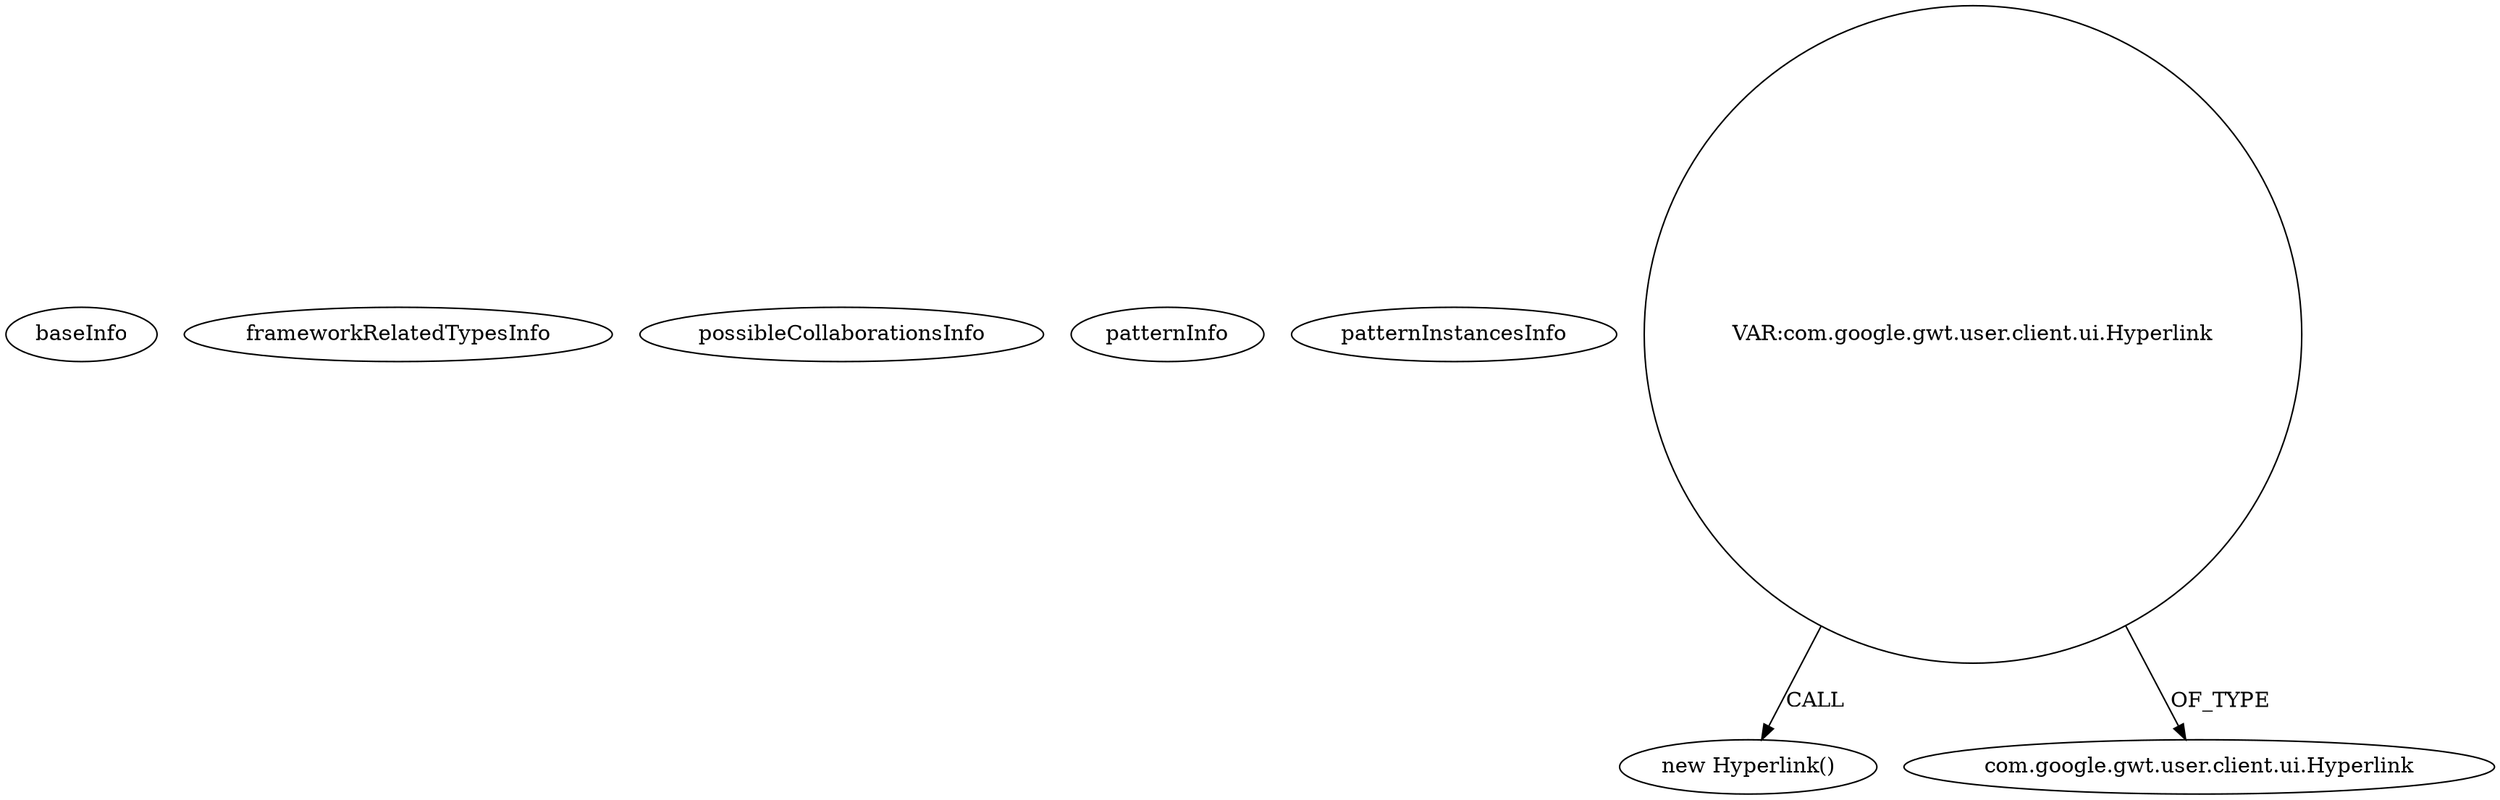 digraph {
baseInfo[graphId=1990,category="pattern",isAnonymous=false,possibleRelation=false]
frameworkRelatedTypesInfo[]
possibleCollaborationsInfo[]
patternInfo[frequency=2.0,patternRootClient=null]
patternInstancesInfo[0="Tok-Ziraja222~/Tok-Ziraja222/Ziraja222-master/src/ziraja/client/presenter/ReportsPresenter.java~void prepareTable()~419",1="bohdaq-DeedleJSON~/bohdaq-DeedleJSON/DeedleJSON-master/src/com/appspot/deedleit/client/Deedle.java~Deedle~890"]
27[label="new Hyperlink()",vertexType="CONSTRUCTOR_CALL",isFrameworkType=false]
28[label="VAR:com.google.gwt.user.client.ui.Hyperlink",vertexType="VARIABLE_EXPRESION",isFrameworkType=false,shape=circle]
29[label="com.google.gwt.user.client.ui.Hyperlink",vertexType="FRAMEWORK_CLASS_TYPE",isFrameworkType=false]
28->27[label="CALL"]
28->29[label="OF_TYPE"]
}
